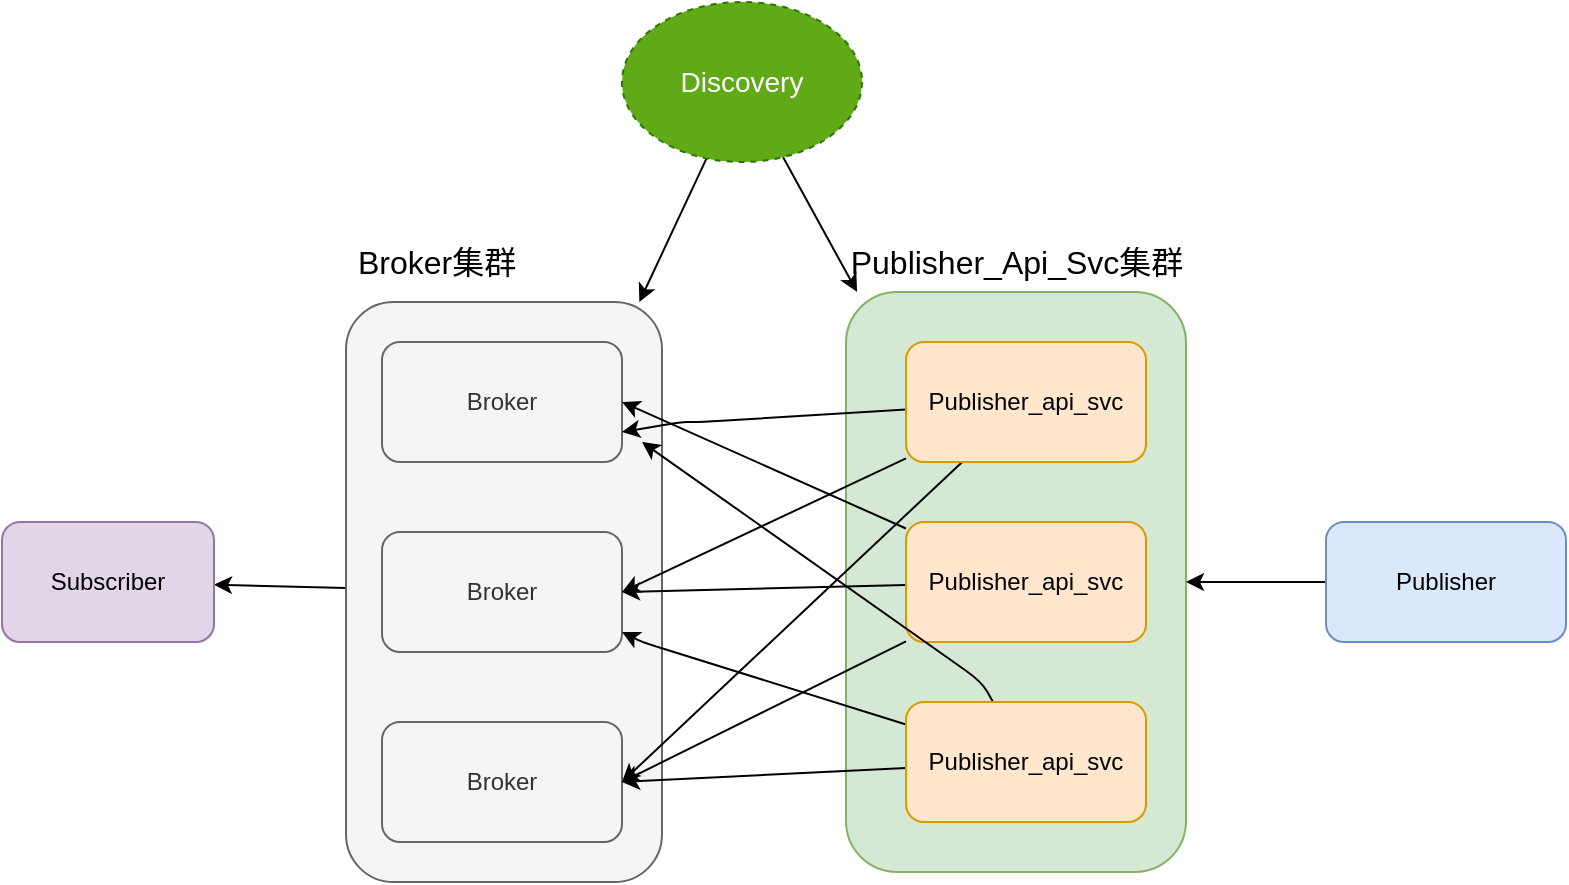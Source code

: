 <mxfile>
    <diagram id="3akgCGjX6IoBUsB0Apf1" name="第 1 页">
        <mxGraphModel dx="1113" dy="790" grid="1" gridSize="10" guides="1" tooltips="1" connect="1" arrows="1" fold="1" page="1" pageScale="1" pageWidth="827" pageHeight="1169" background="none" math="0" shadow="0">
            <root>
                <mxCell id="0"/>
                <mxCell id="1" parent="0"/>
                <mxCell id="15" value="" style="rounded=1;whiteSpace=wrap;html=1;fillColor=#d5e8d4;strokeColor=#82b366;" parent="1" vertex="1">
                    <mxGeometry x="450" y="267" width="170" height="290" as="geometry"/>
                </mxCell>
                <mxCell id="10" value="" style="edgeStyle=none;html=1;" parent="1" source="9" target="3" edge="1">
                    <mxGeometry relative="1" as="geometry"/>
                </mxCell>
                <mxCell id="9" value="" style="rounded=1;whiteSpace=wrap;html=1;fillColor=#f5f5f5;strokeColor=#666666;fontColor=#333333;" parent="1" vertex="1">
                    <mxGeometry x="200" y="272" width="158" height="290" as="geometry"/>
                </mxCell>
                <mxCell id="3" value="Subscriber" style="rounded=1;whiteSpace=wrap;html=1;fillColor=#e1d5e7;strokeColor=#9673a6;fontColor=#000000;" parent="1" vertex="1">
                    <mxGeometry x="28" y="382" width="106" height="60" as="geometry"/>
                </mxCell>
                <mxCell id="4" value="Broker" style="whiteSpace=wrap;html=1;rounded=1;fillColor=#f5f5f5;fontColor=#333333;strokeColor=#666666;" parent="1" vertex="1">
                    <mxGeometry x="218" y="387" width="120" height="60" as="geometry"/>
                </mxCell>
                <mxCell id="7" value="Broker" style="whiteSpace=wrap;html=1;rounded=1;fillColor=#f5f5f5;fontColor=#333333;strokeColor=#666666;" parent="1" vertex="1">
                    <mxGeometry x="218" y="482" width="120" height="60" as="geometry"/>
                </mxCell>
                <mxCell id="8" value="Broker" style="whiteSpace=wrap;html=1;rounded=1;fillColor=#f5f5f5;fontColor=#333333;strokeColor=#666666;" parent="1" vertex="1">
                    <mxGeometry x="218" y="292" width="120" height="60" as="geometry"/>
                </mxCell>
                <mxCell id="18" value="" style="edgeStyle=none;html=1;entryX=1;entryY=0.5;entryDx=0;entryDy=0;" parent="1" source="11" target="4" edge="1">
                    <mxGeometry relative="1" as="geometry"/>
                </mxCell>
                <mxCell id="23" value="" style="edgeStyle=none;html=1;entryX=1;entryY=0.5;entryDx=0;entryDy=0;" parent="1" source="11" target="8" edge="1">
                    <mxGeometry relative="1" as="geometry">
                        <mxPoint x="428" y="362" as="targetPoint"/>
                    </mxGeometry>
                </mxCell>
                <mxCell id="24" value="" style="edgeStyle=none;html=1;" parent="1" source="11" edge="1">
                    <mxGeometry relative="1" as="geometry">
                        <mxPoint x="338" y="512" as="targetPoint"/>
                    </mxGeometry>
                </mxCell>
                <mxCell id="11" value="Publisher_api_svc" style="rounded=1;whiteSpace=wrap;html=1;fillColor=#ffe6cc;strokeColor=#d79b00;fontColor=#000000;" parent="1" vertex="1">
                    <mxGeometry x="480" y="382" width="120" height="60" as="geometry"/>
                </mxCell>
                <mxCell id="19" value="" style="edgeStyle=none;html=1;entryX=1;entryY=0.5;entryDx=0;entryDy=0;" parent="1" source="13" target="7" edge="1">
                    <mxGeometry relative="1" as="geometry"/>
                </mxCell>
                <mxCell id="20" value="" style="edgeStyle=none;html=1;entryX=1;entryY=0.833;entryDx=0;entryDy=0;entryPerimeter=0;" parent="1" source="13" target="4" edge="1">
                    <mxGeometry relative="1" as="geometry">
                        <Array as="points">
                            <mxPoint x="348" y="442"/>
                        </Array>
                    </mxGeometry>
                </mxCell>
                <mxCell id="22" value="" style="edgeStyle=none;html=1;" parent="1" source="13" edge="1">
                    <mxGeometry relative="1" as="geometry">
                        <mxPoint x="348" y="342" as="targetPoint"/>
                        <Array as="points">
                            <mxPoint x="518" y="462"/>
                        </Array>
                    </mxGeometry>
                </mxCell>
                <mxCell id="13" value="Publisher_api_svc" style="rounded=1;whiteSpace=wrap;html=1;fillColor=#ffe6cc;strokeColor=#d79b00;fontColor=#000000;" parent="1" vertex="1">
                    <mxGeometry x="480" y="472" width="120" height="60" as="geometry"/>
                </mxCell>
                <mxCell id="17" value="" style="edgeStyle=none;html=1;entryX=1;entryY=0.75;entryDx=0;entryDy=0;" parent="1" source="14" target="8" edge="1">
                    <mxGeometry relative="1" as="geometry">
                        <Array as="points">
                            <mxPoint x="378" y="332"/>
                            <mxPoint x="368" y="332"/>
                        </Array>
                    </mxGeometry>
                </mxCell>
                <mxCell id="25" value="" style="edgeStyle=none;html=1;entryX=1;entryY=0.5;entryDx=0;entryDy=0;" parent="1" source="14" target="4" edge="1">
                    <mxGeometry relative="1" as="geometry"/>
                </mxCell>
                <mxCell id="26" value="" style="edgeStyle=none;html=1;" parent="1" source="14" edge="1">
                    <mxGeometry relative="1" as="geometry">
                        <mxPoint x="338" y="512" as="targetPoint"/>
                    </mxGeometry>
                </mxCell>
                <mxCell id="14" value="Publisher_api_svc" style="rounded=1;whiteSpace=wrap;html=1;fillColor=#ffe6cc;strokeColor=#d79b00;fontColor=#000000;" parent="1" vertex="1">
                    <mxGeometry x="480" y="292" width="120" height="60" as="geometry"/>
                </mxCell>
                <mxCell id="30" value="" style="edgeStyle=none;html=1;" parent="1" source="29" edge="1">
                    <mxGeometry relative="1" as="geometry">
                        <mxPoint x="620" y="412" as="targetPoint"/>
                    </mxGeometry>
                </mxCell>
                <mxCell id="29" value="Publisher" style="rounded=1;whiteSpace=wrap;html=1;fillColor=#dae8fc;strokeColor=#6c8ebf;" parent="1" vertex="1">
                    <mxGeometry x="690" y="382" width="120" height="60" as="geometry"/>
                </mxCell>
                <mxCell id="31" value="&lt;font style=&quot;font-size: 16px&quot;&gt;Broker集群&lt;/font&gt;" style="text;html=1;resizable=0;autosize=1;align=center;verticalAlign=middle;points=[];fillColor=none;strokeColor=none;rounded=0;" parent="1" vertex="1">
                    <mxGeometry x="200" y="242" width="90" height="20" as="geometry"/>
                </mxCell>
                <mxCell id="32" value="&lt;font style=&quot;font-size: 16px&quot;&gt;Publisher_Api_Svc集群&lt;/font&gt;" style="text;html=1;resizable=0;autosize=1;align=center;verticalAlign=middle;points=[];fillColor=none;strokeColor=none;rounded=0;" parent="1" vertex="1">
                    <mxGeometry x="445" y="242" width="180" height="20" as="geometry"/>
                </mxCell>
                <mxCell id="35" style="edgeStyle=none;html=1;fontSize=14;fontColor=#000000;" parent="1" source="34" target="9" edge="1">
                    <mxGeometry relative="1" as="geometry"/>
                </mxCell>
                <mxCell id="36" style="edgeStyle=none;html=1;fontSize=14;fontColor=#000000;" parent="1" source="34" target="15" edge="1">
                    <mxGeometry relative="1" as="geometry"/>
                </mxCell>
                <mxCell id="34" value="&lt;font style=&quot;font-size: 14px&quot;&gt;Discovery&lt;/font&gt;" style="ellipse;whiteSpace=wrap;html=1;dashed=1;fillColor=#60a917;fontColor=#ffffff;strokeColor=#2D7600;" parent="1" vertex="1">
                    <mxGeometry x="338" y="122" width="120" height="80" as="geometry"/>
                </mxCell>
            </root>
        </mxGraphModel>
    </diagram>
</mxfile>